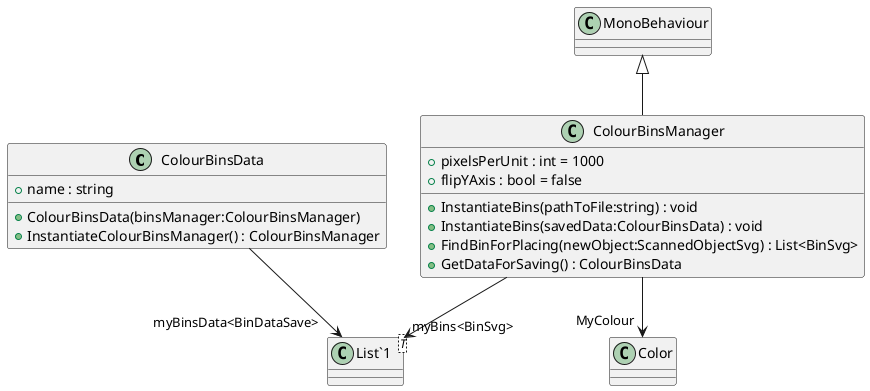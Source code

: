 @startuml
class ColourBinsData {
    + name : string
    + ColourBinsData(binsManager:ColourBinsManager)
    + InstantiateColourBinsManager() : ColourBinsManager
}
class ColourBinsManager {
    + pixelsPerUnit : int = 1000
    + flipYAxis : bool = false
    + InstantiateBins(pathToFile:string) : void
    + InstantiateBins(savedData:ColourBinsData) : void
    + FindBinForPlacing(newObject:ScannedObjectSvg) : List<BinSvg>
    + GetDataForSaving() : ColourBinsData
}
class "List`1"<T> {
}
ColourBinsData --> "myBinsData<BinDataSave>" "List`1"
MonoBehaviour <|-- ColourBinsManager
ColourBinsManager --> "myBins<BinSvg>" "List`1"
ColourBinsManager --> "MyColour" Color
@enduml
